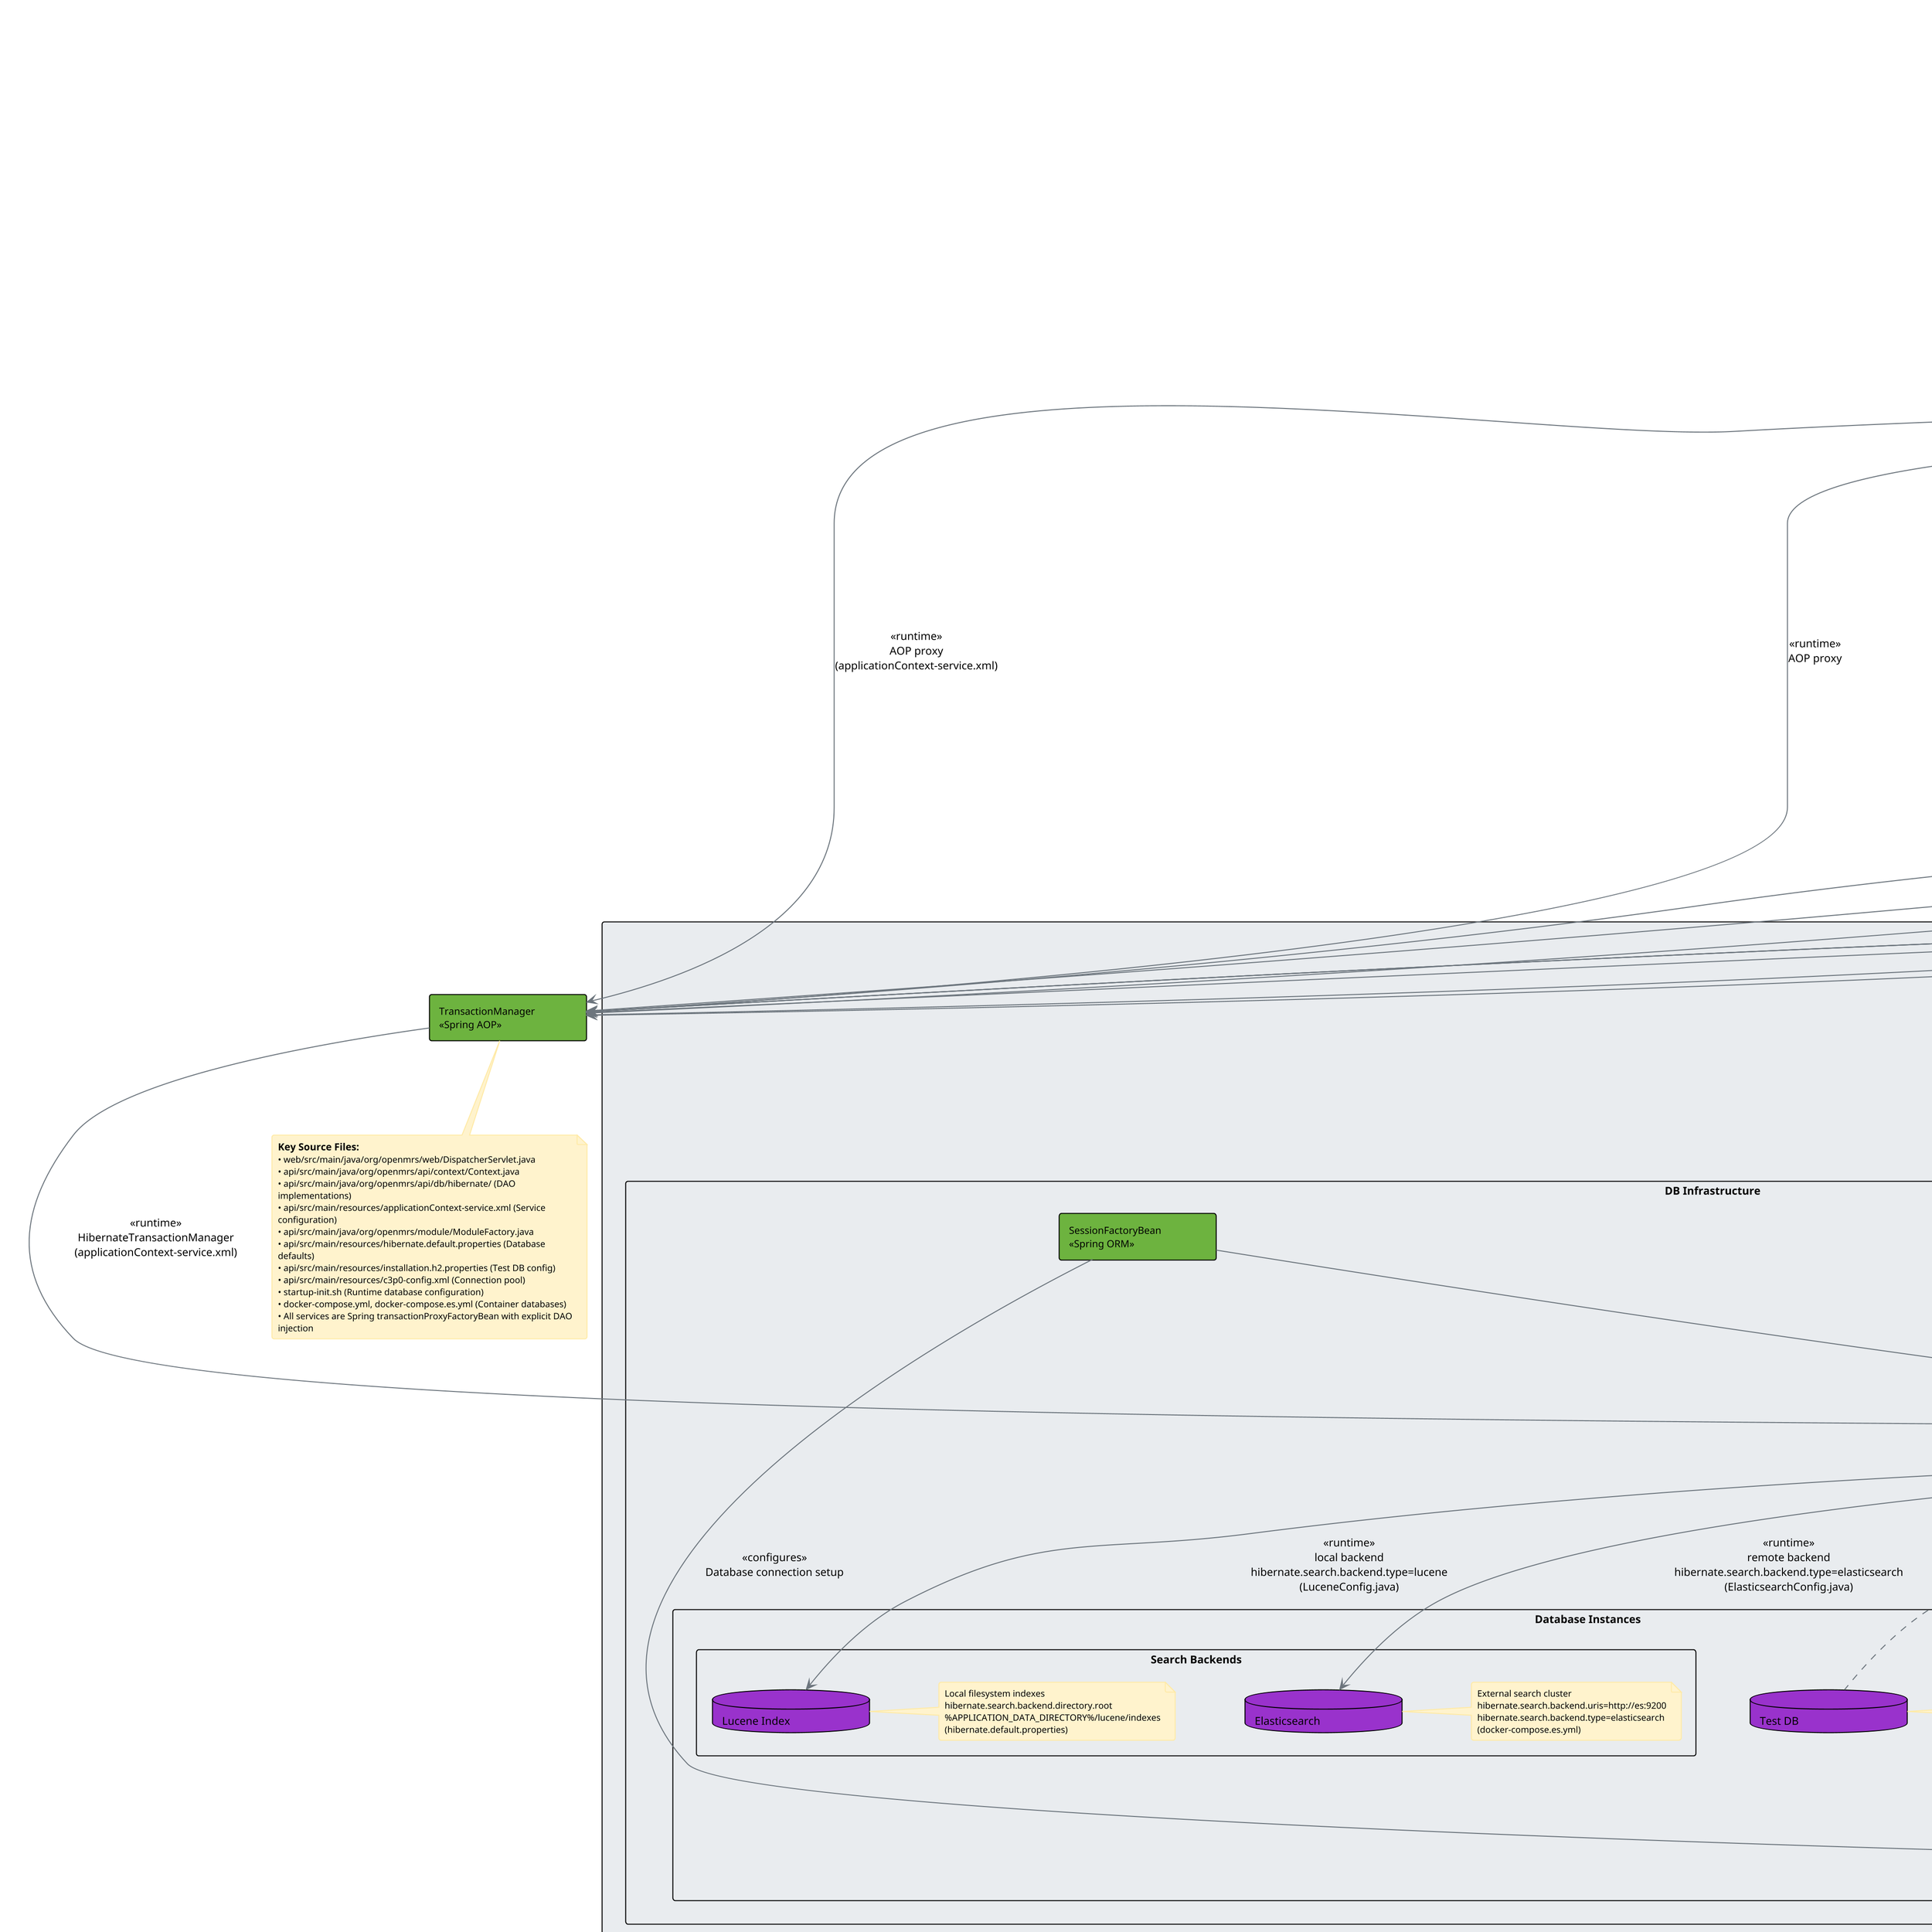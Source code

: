 @startuml OpenMRS Core Architecture - Component Diagram

!define OPENMRS_COLOR #2E8B57
!define WEB_COLOR #4169E1
!define SERVICE_COLOR #FF6347
!define DATA_COLOR #9932CC
!define THIRDPARTY_COLOR #808080
!define SPRING_COLOR #6DB33F
!define HIBERNATE_COLOR #59666C

' Configure for 16:9 aspect ratio and better readability
!theme plain
skinparam backgroundColor #FFFFFF
skinparam componentStyle rectangle
skinparam packageStyle rectangle
skinparam defaultFontSize 11
skinparam defaultFontName "Segoe UI"
skinparam componentFontSize 10
skinparam packageFontSize 12
skinparam noteFontSize 9
skinparam maxMessageSize 150
skinparam wrapWidth 300
skinparam componentBackgroundColor #F8F9FA
skinparam packageBackgroundColor #E9ECEF
skinparam noteBackgroundColor #FFF3CD
skinparam noteBorderColor #FFEAA7
skinparam arrowColor #6C757D
skinparam dpi 200
skinparam minClassWidth 140
skinparam componentShadowing false
skinparam packageShadowing false
skinparam roundcorner 5
skinparam nodesep 70
skinparam ranksep 50
skinparam componentPadding 10
skinparam packagePadding 15
skinparam notePadding 5

title **OpenMRS Core Architecture - Layered Detailed Component Diagram**\n<size:11>(Sources: web/, api/, webapp/ modules - Code-based mapping)</size>

' Optimize layout for 16:9 aspect ratio
!define LAYOUT_AS_SKETCH
skinparam direction top to bottom direction

package "Presentation Layer" as PresentationLayer {
    
    package "Web Framework & Core Servlets" as WebCore {
        component [Static Content] as StaticContent WEB_COLOR
        component [DispatcherServlet\n<<OpenMRS Web>>] as DispatcherServlet WEB_COLOR
        component [StaticDispatcherServlet\n<<OpenMRS Web>>] as StaticDispatcherServlet WEB_COLOR  
        component [HandlerMapping\n<<Spring MVC>>] as HandlerMapping SPRING_COLOR
        component [HandlerAdapter\n<<Spring MVC>>] as HandlerAdapter SPRING_COLOR
        component [PseudoController\n<<OpenMRS Web>>] as PseudoController WEB_COLOR
        component [ModuleServlet\n<<OpenMRS Modules>>] as ModuleServlet WEB_COLOR
        component [ModuleResources\n<<OpenMRS Modules>>] as ModuleResourcesServlet WEB_COLOR
        component [TestController\n<<OpenMRS Modules>>] as TestController WEB_COLOR
    }
    
    package "Web Utilities & Security" as WebUtils {
        component [WebModuleUtil\n<<OpenMRS Web>>] as WebModuleUtil WEB_COLOR
        component [WebListener\n<<OpenMRS Web>>] as WebListener WEB_COLOR
        component [OpenmrsJspServlet\n<<OpenMRS Web>>] as OpenmrsJspServlet WEB_COLOR
        component [CsrfServlet\n<<OpenMRS Security>>] as CsrfServlet WEB_COLOR
        component [CSRF Protection\n<<OpenMRS Security>>] as CSRFProtection WEB_COLOR
        component [OpenmrsClassLoader\n<<OpenMRS Core>>] as OpenmrsClassLoader WEB_COLOR
    }

    package "Web Filters & Processing Pipeline" as WebFilters {
        component [StartupFilter\n<<OpenMRS Startup>>] as StartupFilter WEB_COLOR
        component [InitializationFilter\n<<OpenMRS Startup>>] as InitializationFilter WEB_COLOR
        component [UpdateFilter\n<<OpenMRS Startup>>] as UpdateFilter WEB_COLOR
        component [OpenmrsFilter\n<<OpenMRS Web>>] as OpenmrsFilter WEB_COLOR
        component [JspClassLoaderFilter\n<<OpenMRS Web>>] as JspClassLoaderFilter WEB_COLOR
        component [ModuleFilter\n<<OpenMRS Modules>>] as ModuleFilter WEB_COLOR
        component [CharsetFilter\n<<OpenMRS Web>>] as CharsetFilter WEB_COLOR
        component [HibernateFilter\n<<OpenMRS Data>>] as HibernateFilter WEB_COLOR
        component [ModuleFilterChain\n<<OpenMRS Modules>>] as ModuleFilterChain WEB_COLOR
        component [ModuleFilterMapping\n<<OpenMRS Modules>>] as ModuleFilterMapping WEB_COLOR
        component [ModuleFilterConfig\n<<OpenMRS Modules>>] as ModuleFilterConfig WEB_COLOR
    }
}

package "Middleware/Services Layer" as MiddlewareLayer {
    
    package "Context & Core Services" as CoreServicesContext {
        component [Context\n<<OpenMRS API>>] as Context SERVICE_COLOR
        component [ServiceContext\n<<OpenMRS API>>] as ServiceContext SERVICE_COLOR
        component [UserContext\n<<OpenMRS API>>] as UserContext SERVICE_COLOR
        
        component [PatientService\n<<OpenMRS API>>] as PatientService SERVICE_COLOR
        component [PersonService\n<<OpenMRS API>>] as PersonService SERVICE_COLOR
        component [ConceptService\n<<OpenMRS API>>] as ConceptService SERVICE_COLOR
        component [EncounterService\n<<OpenMRS API>>] as EncounterService SERVICE_COLOR
        component [ObsService\n<<OpenMRS API>>] as ObsService SERVICE_COLOR
        component [UserService\n<<OpenMRS API>>] as UserService SERVICE_COLOR
        component [LocationService\n<<OpenMRS API>>] as LocationService SERVICE_COLOR
        component [OrderService\n<<OpenMRS API>>] as OrderService SERVICE_COLOR
        component [AdminService\n<<OpenMRS API>>] as AdminService SERVICE_COLOR
    }
    
    package "Extended & Module Services" as ExtendedServices {
        component [FormService\n<<OpenMRS API>>] as FormService SERVICE_COLOR
        component [ProgramWorkflowService\n<<OpenMRS API>>] as ProgramWorkflowService SERVICE_COLOR
        component [SchedulerService\n<<OpenMRS API>>] as SchedulerService SERVICE_COLOR
        component [MessageSourceService\n<<OpenMRS API>>] as MessageSourceService SERVICE_COLOR
        component [HL7Service\n<<OpenMRS API>>] as HL7Service SERVICE_COLOR
        component [OrderSetService\n<<OpenMRS API>>] as OrderSetService SERVICE_COLOR
        
        component [ModuleFactory\n<<OpenMRS Modules>>] as ModuleFactory SERVICE_COLOR
        component [ModuleUtil\n<<OpenMRS Modules>>] as ModuleUtil SERVICE_COLOR
        component [TestModuleService\n<<OpenMRS Modules>>] as TestModuleService SERVICE_COLOR
        
        component [BaseOpenmrsService\n<<OpenMRS API>>] as BaseOpenmrsService SERVICE_COLOR
        component [OpenmrsService\n<<OpenMRS API>>] as OpenmrsService SERVICE_COLOR
    }
}

package "Database Layer" as DatabaseLayer {
    
    package "DAO Interfaces & Hibernate Implementations" as DAOLayer {
        component [ContextDAO\n<<OpenMRS API>>] as ContextDAO DATA_COLOR
        component [HibernateContext\n<<OpenMRS Data>>] as HibernateContextDAO DATA_COLOR
        component [PatientDAO\n<<OpenMRS API>>] as PatientDAO DATA_COLOR
        component [HibernatePatient\n<<OpenMRS Data>>] as HibernatePatientDAO DATA_COLOR
        component [PersonDAO\n<<OpenMRS API>>] as PersonDAO DATA_COLOR
        component [HibernatePerson\n<<OpenMRS Data>>] as HibernatePersonDAO DATA_COLOR
        component [ConceptDAO\n<<OpenMRS API>>] as ConceptDAO DATA_COLOR
        component [HibernateConcept\n<<OpenMRS Data>>] as HibernateConceptDAO DATA_COLOR
        component [EncounterDAO\n<<OpenMRS API>>] as EncounterDAO DATA_COLOR
        component [HibernateEncounter\n<<OpenMRS Data>>] as HibernateEncounterDAO DATA_COLOR
        component [ObsDAO\n<<OpenMRS API>>] as ObsDAO DATA_COLOR
        component [HibernateObs\n<<OpenMRS Data>>] as HibernateObsDAO DATA_COLOR
        component [UserDAO\n<<OpenMRS API>>] as UserDAO DATA_COLOR
        component [HibernateUser\n<<OpenMRS Data>>] as HibernateUserDAO DATA_COLOR
        component [LocationDAO\n<<OpenMRS API>>] as LocationDAO DATA_COLOR
        component [HibernateLocation\n<<OpenMRS Data>>] as HibernateLocationDAO DATA_COLOR
        component [OrderDAO\n<<OpenMRS API>>] as OrderDAO DATA_COLOR
        component [HibernateOrder\n<<OpenMRS Data>>] as HibernateOrderDAO DATA_COLOR
        component [FormDAO\n<<OpenMRS API>>] as FormDAO DATA_COLOR
        component [HibernateForm\n<<OpenMRS Data>>] as HibernateFormDAO DATA_COLOR
        component [AdministrationDAO\n<<OpenMRS API>>] as AdminDAO DATA_COLOR
        component [HibernateAdministration\n<<OpenMRS Data>>] as HibernateAdminDAO DATA_COLOR
        component [SchedulerDAO\n<<OpenMRS API>>] as SchedulerDAO DATA_COLOR
        component [HibernateScheduler\n<<OpenMRS Data>>] as HibernateSchedulerDAO DATA_COLOR
        component [ProgramWorkflowDAO\n<<OpenMRS API>>] as ProgramWorkflowDAO DATA_COLOR
        component [HibernateProgramWorkflow\n<<OpenMRS Data>>] as HibernateProgramWorkflowDAO DATA_COLOR
        component [HL7DAO\n<<OpenMRS API>>] as HL7DAO DATA_COLOR
        component [HibernateHL7\n<<OpenMRS Data>>] as HibernateHL7DAO DATA_COLOR
        component [OrderSetDAO\n<<OpenMRS API>>] as OrderSetDAO DATA_COLOR
        component [HibernateOrderSet\n<<OpenMRS Data>>] as HibernateOrderSetDAO DATA_COLOR
    }
    
    package "DB Infrastructure" as DBInfra {
        component [SessionFactory\n<<Hibernate ORM>>] as SessionFactory HIBERNATE_COLOR
        component [SessionFactoryBean\n<<Spring ORM>>] as HibernateSessionFactoryBean SPRING_COLOR
        component [SearchSessionFactory\n<<Hibernate Search>>] as SearchSessionFactory HIBERNATE_COLOR
        
        package "Database Instances" {
            database "Primary Database" as PrimaryDB DATA_COLOR
            note right of PrimaryDB : Configurable: MySQL, MariaDB, PostgreSQL, H2\nhibernate.connection.url\nSingle SessionFactory instance\n(hibernate.default.properties, startup-init.sh)
            
            package "Search Backends" {
                database "Lucene Index" as LuceneDB DATA_COLOR
                database "Elasticsearch" as ElasticsearchDB DATA_COLOR
                note right of LuceneDB : Local filesystem indexes\nhibernate.search.backend.directory.root\n%APPLICATION_DATA_DIRECTORY%/lucene/indexes\n(hibernate.default.properties)
                note right of ElasticsearchDB : External search cluster\nhibernate.search.backend.uris=http://es:9200\nhibernate.search.backend.type=elasticsearch\n(docker-compose.es.yml)
            }
            
            package "Connection Management" {
                component [C3P0Pool\n<<C3P0 Library>>] as C3P0 THIRDPARTY_COLOR
            }
            
            database "Test DB" as TestDB DATA_COLOR  
            note right of TestDB : H2 in-memory for tests\njdbc:h2:@APPLICATIONDATADIR@/database/openmrs\n(installation.h2.properties, BaseContextSensitiveTest.java)
        }
    }
}

' Key relationships - simplified for readability
DispatcherServlet --> HandlerMapping
DispatcherServlet --> HandlerAdapter
HandlerMapping --> PseudoController
ModuleServlet --> ModuleResourcesServlet
WebModuleUtil --> ModuleServlet
WebListener --> Context

' Web Filter Chain (from web.xml order)
StartupFilter --> InitializationFilter : "<<filter chain>>\nstartup sequence"
InitializationFilter --> UpdateFilter : "<<filter chain>>\nweb.xml order"
UpdateFilter --> OpenmrsFilter : "<<filter chain>>\ncore request processing"
OpenmrsFilter --> JspClassLoaderFilter : "<<filter chain>>\nJSP support"
JspClassLoaderFilter --> ModuleFilter : "<<filter chain>>\nmodule filters"
ModuleFilter --> ModuleFilterChain : "<<runtime>>\nmodule filter processing\n(ModuleFilter.java)"

' Module Filter System
ModuleFilterChain --> ModuleFilterMapping : "<<runtime>>\nURL/servlet matching\n(WebModuleUtil.java)"
ModuleFilterChain --> ModuleFilterConfig : "<<runtime>>\nfilter configuration"

' Additional Servlet Relationships
OpenmrsJspServlet --> OpenmrsClassLoader : "<<runtime>>\nTLD processing\n(OpenmrsJspServlet.java)"
CsrfServlet --> CSRFProtection : "<<security>>\nJavaScriptServlet"

Context --> ServiceContext
ServiceContext --> PatientService
ServiceContext --> ConceptService
ServiceContext --> UserService
ServiceContext --> OrderService

' === Runtime Dependencies (Spring Configuration) ===
' All services are wired as transactionProxyFactoryBean with DAO injection

' AdminService Dependencies
AdminService -down-> AdminDAO : "<<runtime>>\nsetAdministrationDAO()\n(applicationContext-service.xml)"
AdminDAO <|-- HibernateAdminDAO : "<<Spring alias>>\nadministrationDAO bean"
HibernateAdminDAO --> SessionFactory : "<<compile>>\nsessionFactory field\n(HibernateAdministrationDAO.java)"

' SchedulerService Dependencies
SchedulerService -down-> SchedulerDAO : "<<runtime>>\nsetSchedulerDAO()\n(applicationContext-service.xml)"
SchedulerDAO <|-- HibernateSchedulerDAO : "<<Spring alias>>\nschedulerDAO bean"
HibernateSchedulerDAO --> SessionFactory : "<<compile>>\nsessionFactory field"

' LocationService Dependencies  
LocationService -down-> LocationDAO : "<<runtime>>\nsetLocationDAO()\n(applicationContext-service.xml)"
LocationDAO <|-- HibernateLocationDAO : "<<Spring alias>>\nlocationDAO bean"
HibernateLocationDAO --> SessionFactory : "<<compile>>\nsessionFactory field\n(HibernateLocationDAO.java)"
LocationService --> Context : "<<compile>>\nContext.getAdministrationService()\n(LocationServiceImpl.java)"

' Missing Core Service Dependencies
PersonService --> PersonDAO : "<<runtime>>\nsetPersonDAO()\n(applicationContext-service.xml)"
PersonDAO <|-- HibernatePersonDAO : "<<Spring binding>>\npersonDAO bean"
HibernatePersonDAO --> SessionFactory : "<<compile>>\nsessionFactory field"

ConceptService --> ConceptDAO : "<<runtime>>\nsetConceptDAO()\n(applicationContext-service.xml)"
ConceptDAO <|-- HibernateConceptDAO : "<<Spring binding>>\nconceptDAO bean"
HibernateConceptDAO --> SessionFactory : "<<compile>>\nsessionFactory field"

EncounterService --> EncounterDAO : "<<runtime>>\nsetEncounterDAO()\n(applicationContext-service.xml)"
EncounterDAO <|-- HibernateEncounterDAO : "<<Spring binding>>\nencounterDAO bean"
HibernateEncounterDAO --> SessionFactory : "<<compile>>\nsessionFactory field"

ObsService --> ObsDAO : "<<runtime>>\nsetObsDAO()\n(applicationContext-service.xml)"
ObsDAO <|-- HibernateObsDAO : "<<Spring binding>>\nobsDAO bean"
HibernateObsDAO --> SessionFactory : "<<compile>>\nsessionFactory field"

FormService --> FormDAO : "<<runtime>>\nsetFormDAO()\n(applicationContext-service.xml)"
FormDAO <|-- HibernateFormDAO : "<<Spring binding>>\nformDAO bean"
HibernateFormDAO --> SessionFactory : "<<compile>>\nsessionFactory field"

' Extended Service Dependencies
ProgramWorkflowService --> ProgramWorkflowDAO : "<<runtime>>\nsetProgramWorkflowDAO()\n(applicationContext-service.xml)"
ProgramWorkflowDAO <|-- HibernateProgramWorkflowDAO : "<<Spring binding>>\nprogramWorkflowDAO bean"
HibernateProgramWorkflowDAO --> SessionFactory : "<<compile>>\nsessionFactory field"

HL7Service --> HL7DAO : "<<runtime>>\nsetHL7DAO()\n(applicationContext-service.xml)"
HL7DAO <|-- HibernateHL7DAO : "<<Spring binding>>\nhl7DAO bean"
HibernateHL7DAO --> SessionFactory : "<<compile>>\nsessionFactory field"

OrderSetService --> OrderSetDAO : "<<runtime>>\nsetOrderSetDAO()\n(applicationContext-service.xml)"
OrderSetDAO <|-- HibernateOrderSetDAO : "<<Spring binding>>\norderSetDAO bean"
HibernateOrderSetDAO --> SessionFactory : "<<compile>>\nsessionFactory field"

' Service Inheritance - All services extend BaseOpenmrsService
PatientService --|> BaseOpenmrsService : "<<extends>>\n(PatientServiceImpl.java)"
PersonService --|> BaseOpenmrsService : "<<extends>>\n(PersonServiceImpl.java)"
ConceptService --|> BaseOpenmrsService : "<<extends>>\n(ConceptServiceImpl.java)"
EncounterService --|> BaseOpenmrsService : "<<extends>>\n(EncounterServiceImpl.java)"
ObsService --|> BaseOpenmrsService : "<<extends>>\n(ObsServiceImpl.java)"
LocationService --|> BaseOpenmrsService : "<<extends>>\n(LocationServiceImpl.java)"
OrderService --|> BaseOpenmrsService : "<<extends>>\n(OrderServiceImpl.java)"
AdminService --|> BaseOpenmrsService : "<<extends>>\n(AdministrationServiceImpl.java)"
FormService --|> BaseOpenmrsService : "<<extends>>\n(FormServiceImpl.java)"
ProgramWorkflowService --|> BaseOpenmrsService : "<<extends>>\n(ProgramWorkflowServiceImpl.java)"
SchedulerService --|> BaseOpenmrsService : "<<extends>>\n(TimerSchedulerServiceImpl.java)"
HL7Service --|> BaseOpenmrsService : "<<extends>>\n(HL7ServiceImpl.java)"
OrderSetService --|> BaseOpenmrsService : "<<extends>>\n(OrderSetServiceImpl.java)"

BaseOpenmrsService ..|> OpenmrsService : "<<implements>>\n(BaseOpenmrsService.java)"

' Module System Dependencies
ModuleFactory --> ModuleUtil : "<<compile+runtime>>\nStatic utility calls\n(ModuleFactory.java)"
ModuleFactory --> [ModuleClassLoader] : "<<compile>>\nModule loading"
component [ModuleClassLoader] as ModuleClassLoader SERVICE_COLOR

' Other Service Dependencies (existing pattern)
PatientService --> PatientDAO : "<<runtime>>\nsetPatientDAO()"
ConceptService --> ConceptDAO : "<<runtime>>\nsetConceptDAO()"
UserService --> UserDAO : "<<runtime>>\nsetUserDAO()"
OrderService --> OrderDAO : "<<runtime>>\nsetOrderDAO()"
Context --> ContextDAO : "<<runtime>>\nDAO access"

' DAO Implementation Bindings
ContextDAO <|-- HibernateContextDAO : "<<Spring binding>>"
PatientDAO <|-- HibernatePatientDAO : "<<Spring binding>>"
UserDAO <|-- HibernateUserDAO : "<<Spring binding>>"
OrderDAO <|-- HibernateOrderDAO : "<<Spring binding>>"

' Hibernate SessionFactory Dependencies
HibernateContextDAO --> SessionFactory
HibernatePatientDAO --> SessionFactory
HibernateAdminDAO --> SessionFactory
HibernateSchedulerDAO --> SessionFactory
HibernateLocationDAO --> SessionFactory
HibernatePersonDAO --> SessionFactory
HibernateConceptDAO --> SessionFactory
HibernateEncounterDAO --> SessionFactory
HibernateObsDAO --> SessionFactory
HibernateFormDAO --> SessionFactory
HibernateProgramWorkflowDAO --> SessionFactory
HibernateHL7DAO --> SessionFactory
HibernateOrderSetDAO --> SessionFactory

' Cross-layer flow
DispatcherServlet ..> Context : "service access"
TestController ..> TestModuleService : "business logic"
PatientService ..> PatientDAO : "data access"

' Database Infrastructure Dependencies
SessionFactory --> PrimaryDB : "<<runtime>>\nhibernate.connection.url\n(HibernateSessionFactoryBean.java, DatabaseUpdater.java)"
SessionFactory --> C3P0 : "<<runtime>>\nConnection pooling\n(hibernate.default.properties)"
C3P0 --> PrimaryDB : "<<physical>>\nConnection pool"

SearchSessionFactory --> LuceneDB : "<<runtime>>\nlocal backend\nhibernate.search.backend.type=lucene\n(LuceneConfig.java)"
SearchSessionFactory --> ElasticsearchDB : "<<runtime>>\nremote backend\nhibernate.search.backend.type=elasticsearch\n(ElasticsearchConfig.java)"

HibernatePatientDAO --> SearchSessionFactory : "<<compile>>\nsearchSessionFactory field\n(HibernatePatientDAO.java)"
HibernatePersonDAO --> SearchSessionFactory : "<<compile>>\nsearchSessionFactory field"
HibernateConceptDAO --> SearchSessionFactory : "<<compile>>\nsearchSessionFactory field"

' Test Environment Database Configuration
TestDB .left.> SessionFactory : "<<test runtime>>\nBaseContextSensitiveTest\nH2 in-memory database"

' Hibernate Infrastructure 
HibernateSessionFactoryBean --> SessionFactory : "<<creates>>\nLocalSessionFactoryBean\n(applicationContext-service.xml)"
HibernateSessionFactoryBean --> PrimaryDB : "<<configures>>\nDatabase connection setup"

' Transaction Management (all services are proxied)
component [TransactionManager\n<<Spring AOP>>] as TransactionManager SPRING_COLOR
TransactionManager --> SessionFactory : "<<runtime>>\nHibernateTransactionManager\n(applicationContext-service.xml)"
AdminService --> TransactionManager : "<<runtime>>\nAOP proxy\n(applicationContext-service.xml)"
SchedulerService --> TransactionManager : "<<runtime>>\nAOP proxy"
LocationService --> TransactionManager : "<<runtime>>\nAOP proxy"
PersonService --> TransactionManager : "<<runtime>>\nAOP proxy"
ConceptService --> TransactionManager : "<<runtime>>\nAOP proxy"
EncounterService --> TransactionManager : "<<runtime>>\nAOP proxy"
ObsService --> TransactionManager : "<<runtime>>\nAOP proxy"
FormService --> TransactionManager : "<<runtime>>\nAOP proxy"
ProgramWorkflowService --> TransactionManager : "<<runtime>>\nAOP proxy"
HL7Service --> TransactionManager : "<<runtime>>\nAOP proxy"
OrderSetService --> TransactionManager : "<<runtime>>\nAOP proxy"

legend right
  <size:11>**Layer & Component Colors**</size>
  |<back:#4169E1>   </back>| Web/Presentation | Servlets, Filters, Controllers |
  |<back:#FF6347>   </back>| Service/Business | Context, Services, Modules |
  |<back:#9932CC>   </back>| Data/Persistence | DAOs, Hibernate, Databases |
  
  <size:11>**Component Types (via <<stereotype>>)**</size>
  |<back:#2E8B57>   </back>| OpenMRS | <<OpenMRS API>>, <<OpenMRS Web>>, <<OpenMRS Data>> |
  |<back:#6DB33F>   </back>| Spring | <<Spring MVC>>, <<Spring AOP>>, <<Spring ORM>> |
  |<back:#59666C>   </back>| Hibernate | <<Hibernate ORM>>, <<Hibernate Search>> |
  |<back:#808080>   </back>| Third-party | <<C3P0 Library>>, etc. |
  
  <size:10>**OpenMRS Module Stereotypes:**</size>
  • <<OpenMRS API>> = Core business services and interfaces
  • <<OpenMRS Web>> = Web tier components and filters
  • <<OpenMRS Data>> = Data access layer implementations
  • <<OpenMRS Modules>> = Module system components
  • <<OpenMRS Security>> = Security and authentication
  • <<OpenMRS Startup>> = Application initialization
  
  <size:10>**Request Flow:**</size>
  HTTP → Filters → DispatcherServlet → Controller → Service → DAO → DB
  
  <size:10>**Relationship Types:**</size>
  • <<runtime>> = Spring injection • <<creates>> = Factory pattern
  • <<configures>> = Configuration • <<physical>> = DB connection
end legend

note bottom : <size:10>**Key Source Files:**</size>\n• web/src/main/java/org/openmrs/web/DispatcherServlet.java\n• api/src/main/java/org/openmrs/api/context/Context.java\n• api/src/main/java/org/openmrs/api/db/hibernate/ (DAO implementations)\n• api/src/main/resources/applicationContext-service.xml (Service configuration)\n• api/src/main/java/org/openmrs/module/ModuleFactory.java\n• api/src/main/resources/hibernate.default.properties (Database defaults)\n• api/src/main/resources/installation.h2.properties (Test DB config)\n• api/src/main/resources/c3p0-config.xml (Connection pool)\n• startup-init.sh (Runtime database configuration)\n• docker-compose.yml, docker-compose.es.yml (Container databases)\n• All services are Spring transactionProxyFactoryBean with explicit DAO injection

@enduml

